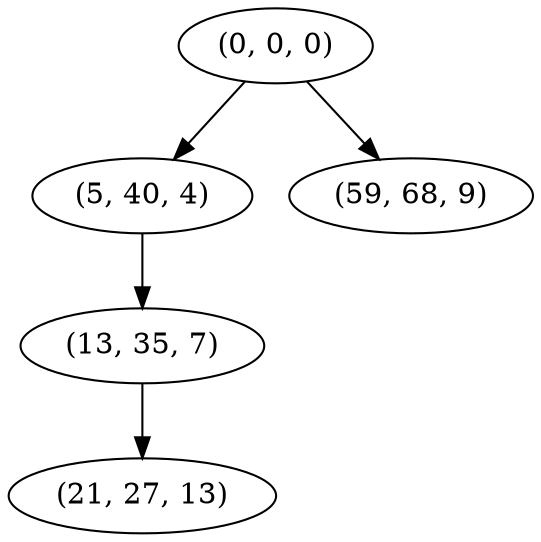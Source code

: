 digraph tree {
    "(0, 0, 0)";
    "(5, 40, 4)";
    "(13, 35, 7)";
    "(21, 27, 13)";
    "(59, 68, 9)";
    "(0, 0, 0)" -> "(5, 40, 4)";
    "(0, 0, 0)" -> "(59, 68, 9)";
    "(5, 40, 4)" -> "(13, 35, 7)";
    "(13, 35, 7)" -> "(21, 27, 13)";
}
